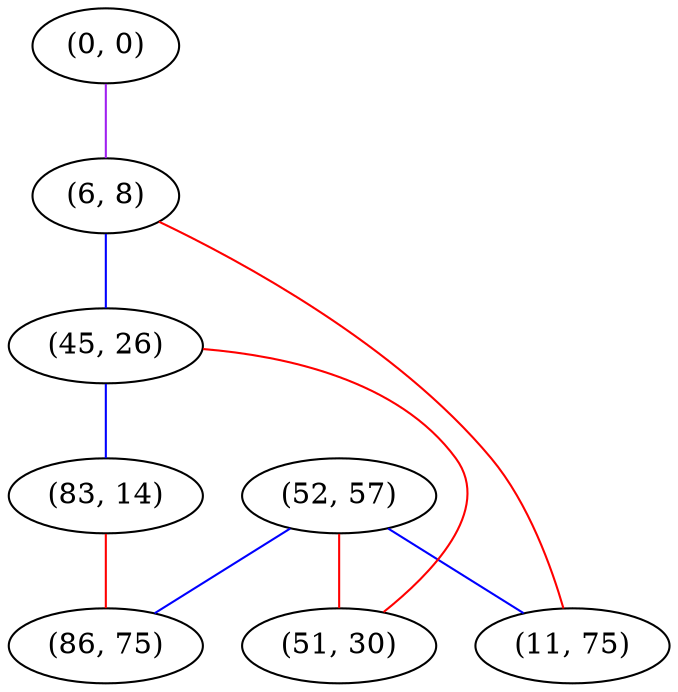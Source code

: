 graph "" {
"(0, 0)";
"(52, 57)";
"(6, 8)";
"(45, 26)";
"(83, 14)";
"(86, 75)";
"(51, 30)";
"(11, 75)";
"(0, 0)" -- "(6, 8)"  [color=purple, key=0, weight=4];
"(52, 57)" -- "(86, 75)"  [color=blue, key=0, weight=3];
"(52, 57)" -- "(11, 75)"  [color=blue, key=0, weight=3];
"(52, 57)" -- "(51, 30)"  [color=red, key=0, weight=1];
"(6, 8)" -- "(45, 26)"  [color=blue, key=0, weight=3];
"(6, 8)" -- "(11, 75)"  [color=red, key=0, weight=1];
"(45, 26)" -- "(83, 14)"  [color=blue, key=0, weight=3];
"(45, 26)" -- "(51, 30)"  [color=red, key=0, weight=1];
"(83, 14)" -- "(86, 75)"  [color=red, key=0, weight=1];
}
